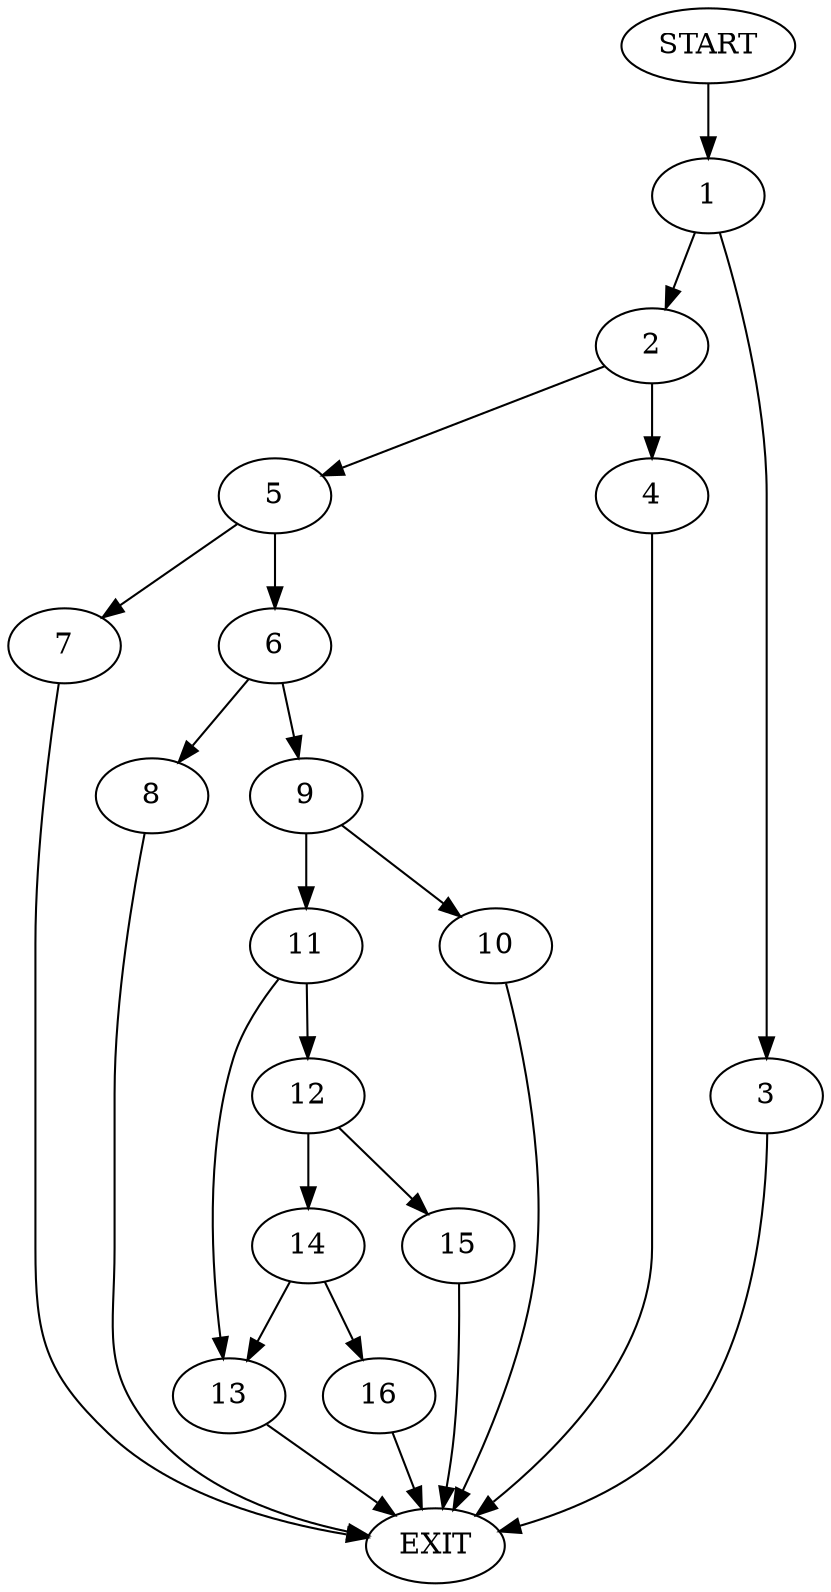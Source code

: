 digraph {
0 [label="START"]
17 [label="EXIT"]
0 -> 1
1 -> 2
1 -> 3
2 -> 4
2 -> 5
3 -> 17
5 -> 6
5 -> 7
4 -> 17
6 -> 8
6 -> 9
7 -> 17
9 -> 10
9 -> 11
8 -> 17
11 -> 12
11 -> 13
10 -> 17
13 -> 17
12 -> 14
12 -> 15
14 -> 13
14 -> 16
15 -> 17
16 -> 17
}
